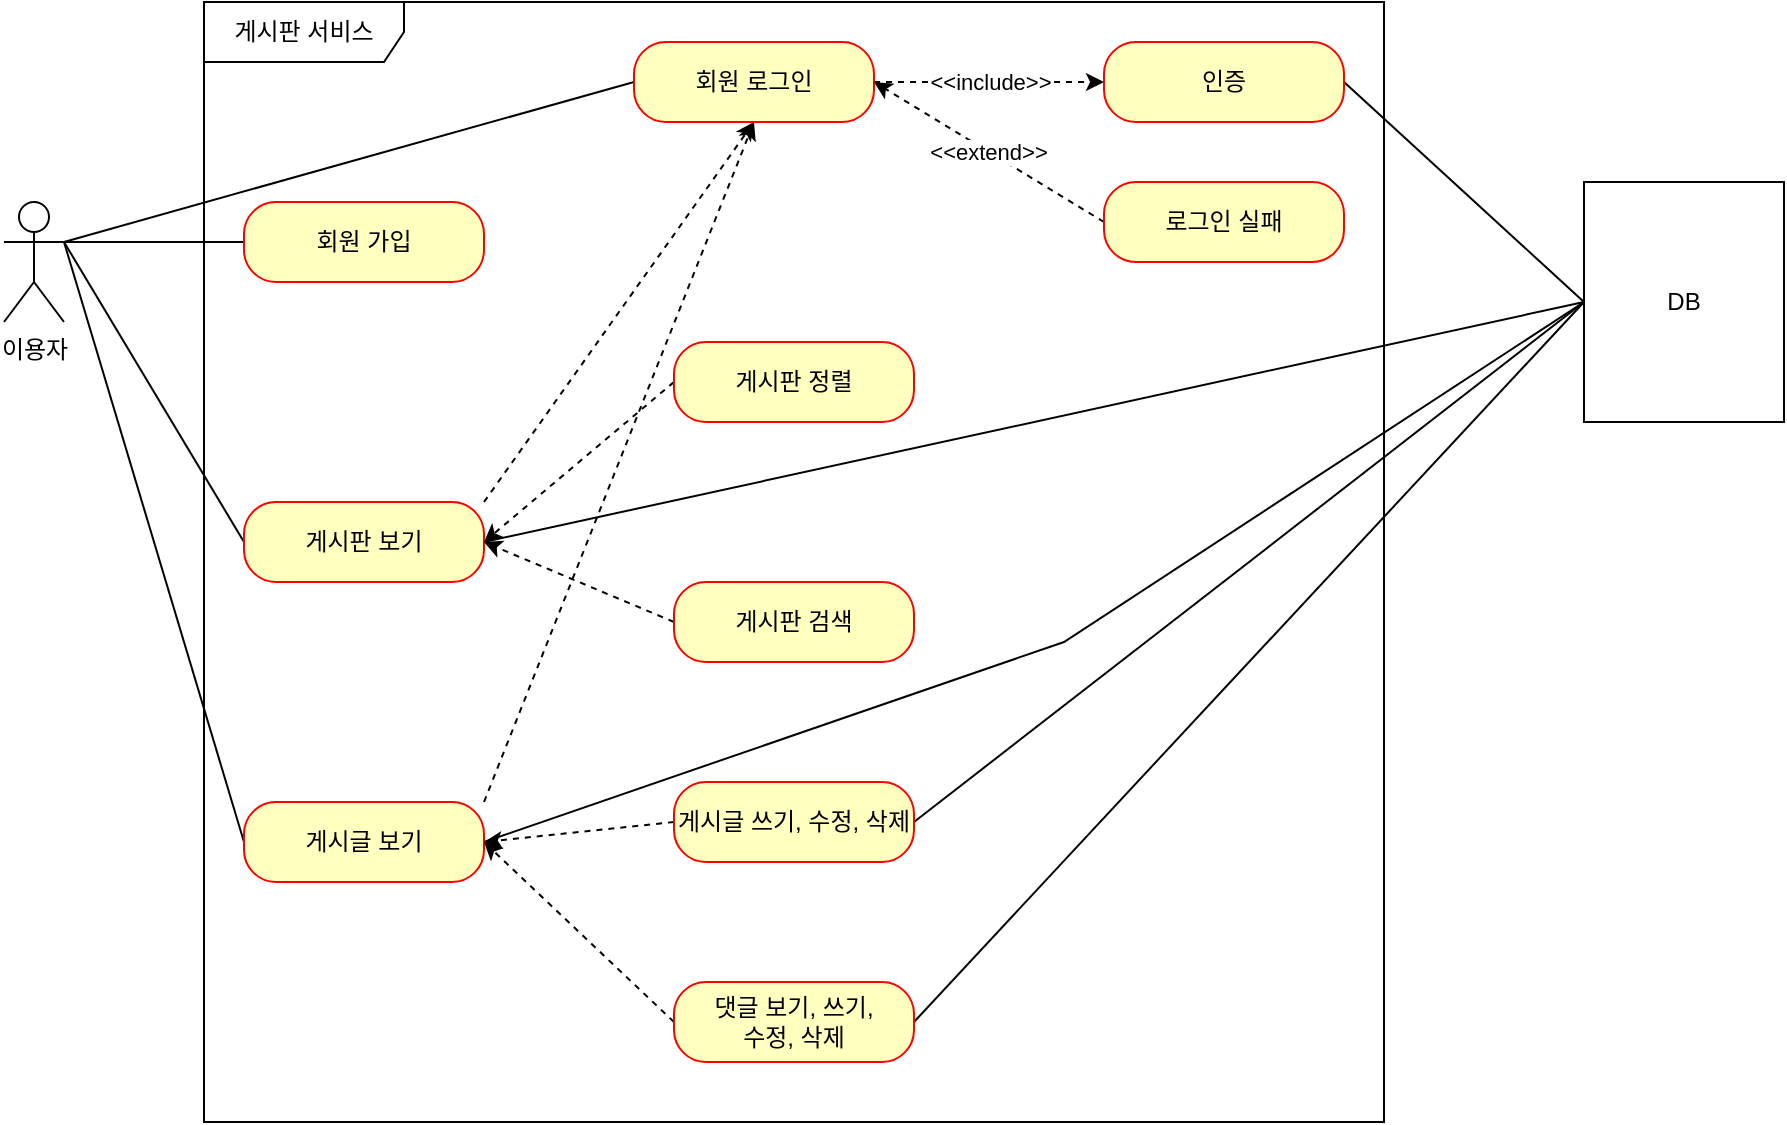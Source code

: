 <mxfile version="21.6.6" type="github">
  <diagram name="Page-1" id="_QOfUXPDpG-eWaXZUjpQ">
    <mxGraphModel dx="794" dy="842" grid="1" gridSize="10" guides="1" tooltips="1" connect="1" arrows="1" fold="1" page="1" pageScale="1" pageWidth="850" pageHeight="1100" math="0" shadow="0">
      <root>
        <mxCell id="0" />
        <mxCell id="1" parent="0" />
        <mxCell id="JXEX6dNE0BrRioLhbXQa-1" value="이용자" style="shape=umlActor;verticalLabelPosition=bottom;verticalAlign=top;html=1;" vertex="1" parent="1">
          <mxGeometry x="50" y="350" width="30" height="60" as="geometry" />
        </mxCell>
        <mxCell id="JXEX6dNE0BrRioLhbXQa-2" value="게시판 서비스" style="shape=umlFrame;whiteSpace=wrap;html=1;pointerEvents=0;width=100;height=30;" vertex="1" parent="1">
          <mxGeometry x="150" y="250" width="590" height="560" as="geometry" />
        </mxCell>
        <mxCell id="JXEX6dNE0BrRioLhbXQa-14" style="rounded=0;orthogonalLoop=1;jettySize=auto;html=1;entryX=1;entryY=0.333;entryDx=0;entryDy=0;entryPerimeter=0;endArrow=none;endFill=0;" edge="1" parent="1" source="JXEX6dNE0BrRioLhbXQa-3" target="JXEX6dNE0BrRioLhbXQa-1">
          <mxGeometry relative="1" as="geometry" />
        </mxCell>
        <mxCell id="JXEX6dNE0BrRioLhbXQa-3" value="회원 가입" style="rounded=1;whiteSpace=wrap;html=1;arcSize=40;fontColor=#000000;fillColor=#ffffc0;strokeColor=#ff0000;" vertex="1" parent="1">
          <mxGeometry x="170" y="350" width="120" height="40" as="geometry" />
        </mxCell>
        <mxCell id="JXEX6dNE0BrRioLhbXQa-23" style="rounded=0;orthogonalLoop=1;jettySize=auto;html=1;exitX=0;exitY=0.5;exitDx=0;exitDy=0;entryX=1;entryY=0.333;entryDx=0;entryDy=0;entryPerimeter=0;endArrow=none;endFill=0;" edge="1" parent="1" source="JXEX6dNE0BrRioLhbXQa-5" target="JXEX6dNE0BrRioLhbXQa-1">
          <mxGeometry relative="1" as="geometry" />
        </mxCell>
        <mxCell id="JXEX6dNE0BrRioLhbXQa-31" style="rounded=0;orthogonalLoop=1;jettySize=auto;html=1;exitX=1;exitY=0;exitDx=0;exitDy=0;entryX=0.5;entryY=1;entryDx=0;entryDy=0;dashed=1;" edge="1" parent="1" source="JXEX6dNE0BrRioLhbXQa-5" target="JXEX6dNE0BrRioLhbXQa-7">
          <mxGeometry relative="1" as="geometry" />
        </mxCell>
        <mxCell id="JXEX6dNE0BrRioLhbXQa-40" style="rounded=0;orthogonalLoop=1;jettySize=auto;html=1;exitX=1;exitY=0.5;exitDx=0;exitDy=0;entryX=0;entryY=0.5;entryDx=0;entryDy=0;endArrow=none;endFill=0;" edge="1" parent="1" source="JXEX6dNE0BrRioLhbXQa-5" target="JXEX6dNE0BrRioLhbXQa-37">
          <mxGeometry relative="1" as="geometry" />
        </mxCell>
        <mxCell id="JXEX6dNE0BrRioLhbXQa-5" value="게시판 보기" style="rounded=1;whiteSpace=wrap;html=1;arcSize=40;fontColor=#000000;fillColor=#ffffc0;strokeColor=#ff0000;" vertex="1" parent="1">
          <mxGeometry x="170" y="500" width="120" height="40" as="geometry" />
        </mxCell>
        <mxCell id="JXEX6dNE0BrRioLhbXQa-27" style="rounded=0;orthogonalLoop=1;jettySize=auto;html=1;exitX=0;exitY=0.5;exitDx=0;exitDy=0;entryX=1;entryY=0.333;entryDx=0;entryDy=0;entryPerimeter=0;endArrow=none;endFill=0;" edge="1" parent="1" source="JXEX6dNE0BrRioLhbXQa-6" target="JXEX6dNE0BrRioLhbXQa-1">
          <mxGeometry relative="1" as="geometry" />
        </mxCell>
        <mxCell id="JXEX6dNE0BrRioLhbXQa-32" style="rounded=0;orthogonalLoop=1;jettySize=auto;html=1;exitX=1;exitY=0;exitDx=0;exitDy=0;entryX=0.5;entryY=1;entryDx=0;entryDy=0;dashed=1;" edge="1" parent="1" source="JXEX6dNE0BrRioLhbXQa-6" target="JXEX6dNE0BrRioLhbXQa-7">
          <mxGeometry relative="1" as="geometry" />
        </mxCell>
        <mxCell id="JXEX6dNE0BrRioLhbXQa-41" style="rounded=0;orthogonalLoop=1;jettySize=auto;html=1;exitX=1;exitY=0.5;exitDx=0;exitDy=0;entryX=0;entryY=0.5;entryDx=0;entryDy=0;endArrow=none;endFill=0;" edge="1" parent="1" source="JXEX6dNE0BrRioLhbXQa-6" target="JXEX6dNE0BrRioLhbXQa-37">
          <mxGeometry relative="1" as="geometry">
            <Array as="points">
              <mxPoint x="580" y="570" />
            </Array>
          </mxGeometry>
        </mxCell>
        <mxCell id="JXEX6dNE0BrRioLhbXQa-6" value="게시글 보기" style="rounded=1;whiteSpace=wrap;html=1;arcSize=40;fontColor=#000000;fillColor=#ffffc0;strokeColor=#ff0000;" vertex="1" parent="1">
          <mxGeometry x="170" y="650" width="120" height="40" as="geometry" />
        </mxCell>
        <mxCell id="JXEX6dNE0BrRioLhbXQa-26" style="rounded=0;orthogonalLoop=1;jettySize=auto;html=1;exitX=0;exitY=0.5;exitDx=0;exitDy=0;entryX=1;entryY=0.333;entryDx=0;entryDy=0;entryPerimeter=0;endArrow=none;endFill=0;" edge="1" parent="1" source="JXEX6dNE0BrRioLhbXQa-7" target="JXEX6dNE0BrRioLhbXQa-1">
          <mxGeometry relative="1" as="geometry" />
        </mxCell>
        <mxCell id="JXEX6dNE0BrRioLhbXQa-28" value="&amp;lt;&amp;lt;include&amp;gt;&amp;gt;" style="rounded=0;orthogonalLoop=1;jettySize=auto;html=1;exitX=1;exitY=0.5;exitDx=0;exitDy=0;entryX=0;entryY=0.5;entryDx=0;entryDy=0;endArrow=classic;endFill=1;dashed=1;" edge="1" parent="1" source="JXEX6dNE0BrRioLhbXQa-7" target="JXEX6dNE0BrRioLhbXQa-8">
          <mxGeometry relative="1" as="geometry" />
        </mxCell>
        <mxCell id="JXEX6dNE0BrRioLhbXQa-7" value="회원 로그인" style="rounded=1;whiteSpace=wrap;html=1;arcSize=40;fontColor=#000000;fillColor=#ffffc0;strokeColor=#ff0000;" vertex="1" parent="1">
          <mxGeometry x="365" y="270" width="120" height="40" as="geometry" />
        </mxCell>
        <mxCell id="JXEX6dNE0BrRioLhbXQa-39" style="rounded=0;orthogonalLoop=1;jettySize=auto;html=1;exitX=1;exitY=0.5;exitDx=0;exitDy=0;entryX=0;entryY=0.5;entryDx=0;entryDy=0;endArrow=none;endFill=0;" edge="1" parent="1" source="JXEX6dNE0BrRioLhbXQa-8" target="JXEX6dNE0BrRioLhbXQa-37">
          <mxGeometry relative="1" as="geometry" />
        </mxCell>
        <mxCell id="JXEX6dNE0BrRioLhbXQa-8" value="인증" style="rounded=1;whiteSpace=wrap;html=1;arcSize=40;fontColor=#000000;fillColor=#ffffc0;strokeColor=#ff0000;" vertex="1" parent="1">
          <mxGeometry x="600" y="270" width="120" height="40" as="geometry" />
        </mxCell>
        <mxCell id="JXEX6dNE0BrRioLhbXQa-29" value="&amp;lt;&amp;lt;extend&amp;gt;&amp;gt;" style="rounded=0;orthogonalLoop=1;jettySize=auto;html=1;exitX=0;exitY=0.5;exitDx=0;exitDy=0;entryX=1;entryY=0.5;entryDx=0;entryDy=0;endArrow=classic;endFill=1;dashed=1;startArrow=none;startFill=0;" edge="1" parent="1" source="JXEX6dNE0BrRioLhbXQa-9" target="JXEX6dNE0BrRioLhbXQa-7">
          <mxGeometry relative="1" as="geometry" />
        </mxCell>
        <mxCell id="JXEX6dNE0BrRioLhbXQa-9" value="로그인 실패" style="rounded=1;whiteSpace=wrap;html=1;arcSize=40;fontColor=#000000;fillColor=#ffffc0;strokeColor=#ff0000;" vertex="1" parent="1">
          <mxGeometry x="600" y="340" width="120" height="40" as="geometry" />
        </mxCell>
        <mxCell id="JXEX6dNE0BrRioLhbXQa-33" style="rounded=0;orthogonalLoop=1;jettySize=auto;html=1;exitX=0;exitY=0.5;exitDx=0;exitDy=0;entryX=1;entryY=0.5;entryDx=0;entryDy=0;dashed=1;" edge="1" parent="1" source="JXEX6dNE0BrRioLhbXQa-10" target="JXEX6dNE0BrRioLhbXQa-5">
          <mxGeometry relative="1" as="geometry" />
        </mxCell>
        <mxCell id="JXEX6dNE0BrRioLhbXQa-10" value="게시판 정렬" style="rounded=1;whiteSpace=wrap;html=1;arcSize=40;fontColor=#000000;fillColor=#ffffc0;strokeColor=#ff0000;" vertex="1" parent="1">
          <mxGeometry x="385" y="420" width="120" height="40" as="geometry" />
        </mxCell>
        <mxCell id="JXEX6dNE0BrRioLhbXQa-34" style="rounded=0;orthogonalLoop=1;jettySize=auto;html=1;exitX=0;exitY=0.5;exitDx=0;exitDy=0;dashed=1;" edge="1" parent="1" source="JXEX6dNE0BrRioLhbXQa-11">
          <mxGeometry relative="1" as="geometry">
            <mxPoint x="290" y="520" as="targetPoint" />
          </mxGeometry>
        </mxCell>
        <mxCell id="JXEX6dNE0BrRioLhbXQa-11" value="게시판 검색" style="rounded=1;whiteSpace=wrap;html=1;arcSize=40;fontColor=#000000;fillColor=#ffffc0;strokeColor=#ff0000;" vertex="1" parent="1">
          <mxGeometry x="385" y="540" width="120" height="40" as="geometry" />
        </mxCell>
        <mxCell id="JXEX6dNE0BrRioLhbXQa-35" style="rounded=0;orthogonalLoop=1;jettySize=auto;html=1;exitX=0;exitY=0.5;exitDx=0;exitDy=0;entryX=1;entryY=0.5;entryDx=0;entryDy=0;dashed=1;" edge="1" parent="1" source="JXEX6dNE0BrRioLhbXQa-12" target="JXEX6dNE0BrRioLhbXQa-6">
          <mxGeometry relative="1" as="geometry" />
        </mxCell>
        <mxCell id="JXEX6dNE0BrRioLhbXQa-42" style="rounded=0;orthogonalLoop=1;jettySize=auto;html=1;exitX=1;exitY=0.5;exitDx=0;exitDy=0;entryX=0;entryY=0.5;entryDx=0;entryDy=0;endArrow=none;endFill=0;" edge="1" parent="1" source="JXEX6dNE0BrRioLhbXQa-12" target="JXEX6dNE0BrRioLhbXQa-37">
          <mxGeometry relative="1" as="geometry" />
        </mxCell>
        <mxCell id="JXEX6dNE0BrRioLhbXQa-12" value="게시글 쓰기, 수정, 삭제" style="rounded=1;whiteSpace=wrap;html=1;arcSize=40;fontColor=#000000;fillColor=#ffffc0;strokeColor=#ff0000;" vertex="1" parent="1">
          <mxGeometry x="385" y="640" width="120" height="40" as="geometry" />
        </mxCell>
        <mxCell id="JXEX6dNE0BrRioLhbXQa-36" style="rounded=0;orthogonalLoop=1;jettySize=auto;html=1;exitX=0;exitY=0.5;exitDx=0;exitDy=0;entryX=1;entryY=0.5;entryDx=0;entryDy=0;dashed=1;" edge="1" parent="1" source="JXEX6dNE0BrRioLhbXQa-13" target="JXEX6dNE0BrRioLhbXQa-6">
          <mxGeometry relative="1" as="geometry" />
        </mxCell>
        <mxCell id="JXEX6dNE0BrRioLhbXQa-43" style="rounded=0;orthogonalLoop=1;jettySize=auto;html=1;exitX=1;exitY=0.5;exitDx=0;exitDy=0;entryX=0;entryY=0.5;entryDx=0;entryDy=0;endArrow=none;endFill=0;" edge="1" parent="1" source="JXEX6dNE0BrRioLhbXQa-13" target="JXEX6dNE0BrRioLhbXQa-37">
          <mxGeometry relative="1" as="geometry" />
        </mxCell>
        <mxCell id="JXEX6dNE0BrRioLhbXQa-13" value="댓글 보기, 쓰기,&lt;br&gt;수정, 삭제" style="rounded=1;whiteSpace=wrap;html=1;arcSize=40;fontColor=#000000;fillColor=#ffffc0;strokeColor=#ff0000;" vertex="1" parent="1">
          <mxGeometry x="385" y="740" width="120" height="40" as="geometry" />
        </mxCell>
        <mxCell id="JXEX6dNE0BrRioLhbXQa-37" value="DB" style="html=1;dropTarget=0;whiteSpace=wrap;" vertex="1" parent="1">
          <mxGeometry x="840" y="340" width="100" height="120" as="geometry" />
        </mxCell>
      </root>
    </mxGraphModel>
  </diagram>
</mxfile>
